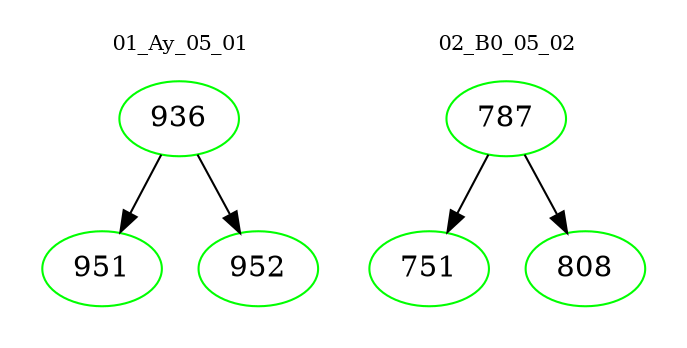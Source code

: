 digraph{
subgraph cluster_0 {
color = white
label = "01_Ay_05_01";
fontsize=10;
T0_936 [label="936", color="green"]
T0_936 -> T0_951 [color="black"]
T0_951 [label="951", color="green"]
T0_936 -> T0_952 [color="black"]
T0_952 [label="952", color="green"]
}
subgraph cluster_1 {
color = white
label = "02_B0_05_02";
fontsize=10;
T1_787 [label="787", color="green"]
T1_787 -> T1_751 [color="black"]
T1_751 [label="751", color="green"]
T1_787 -> T1_808 [color="black"]
T1_808 [label="808", color="green"]
}
}

